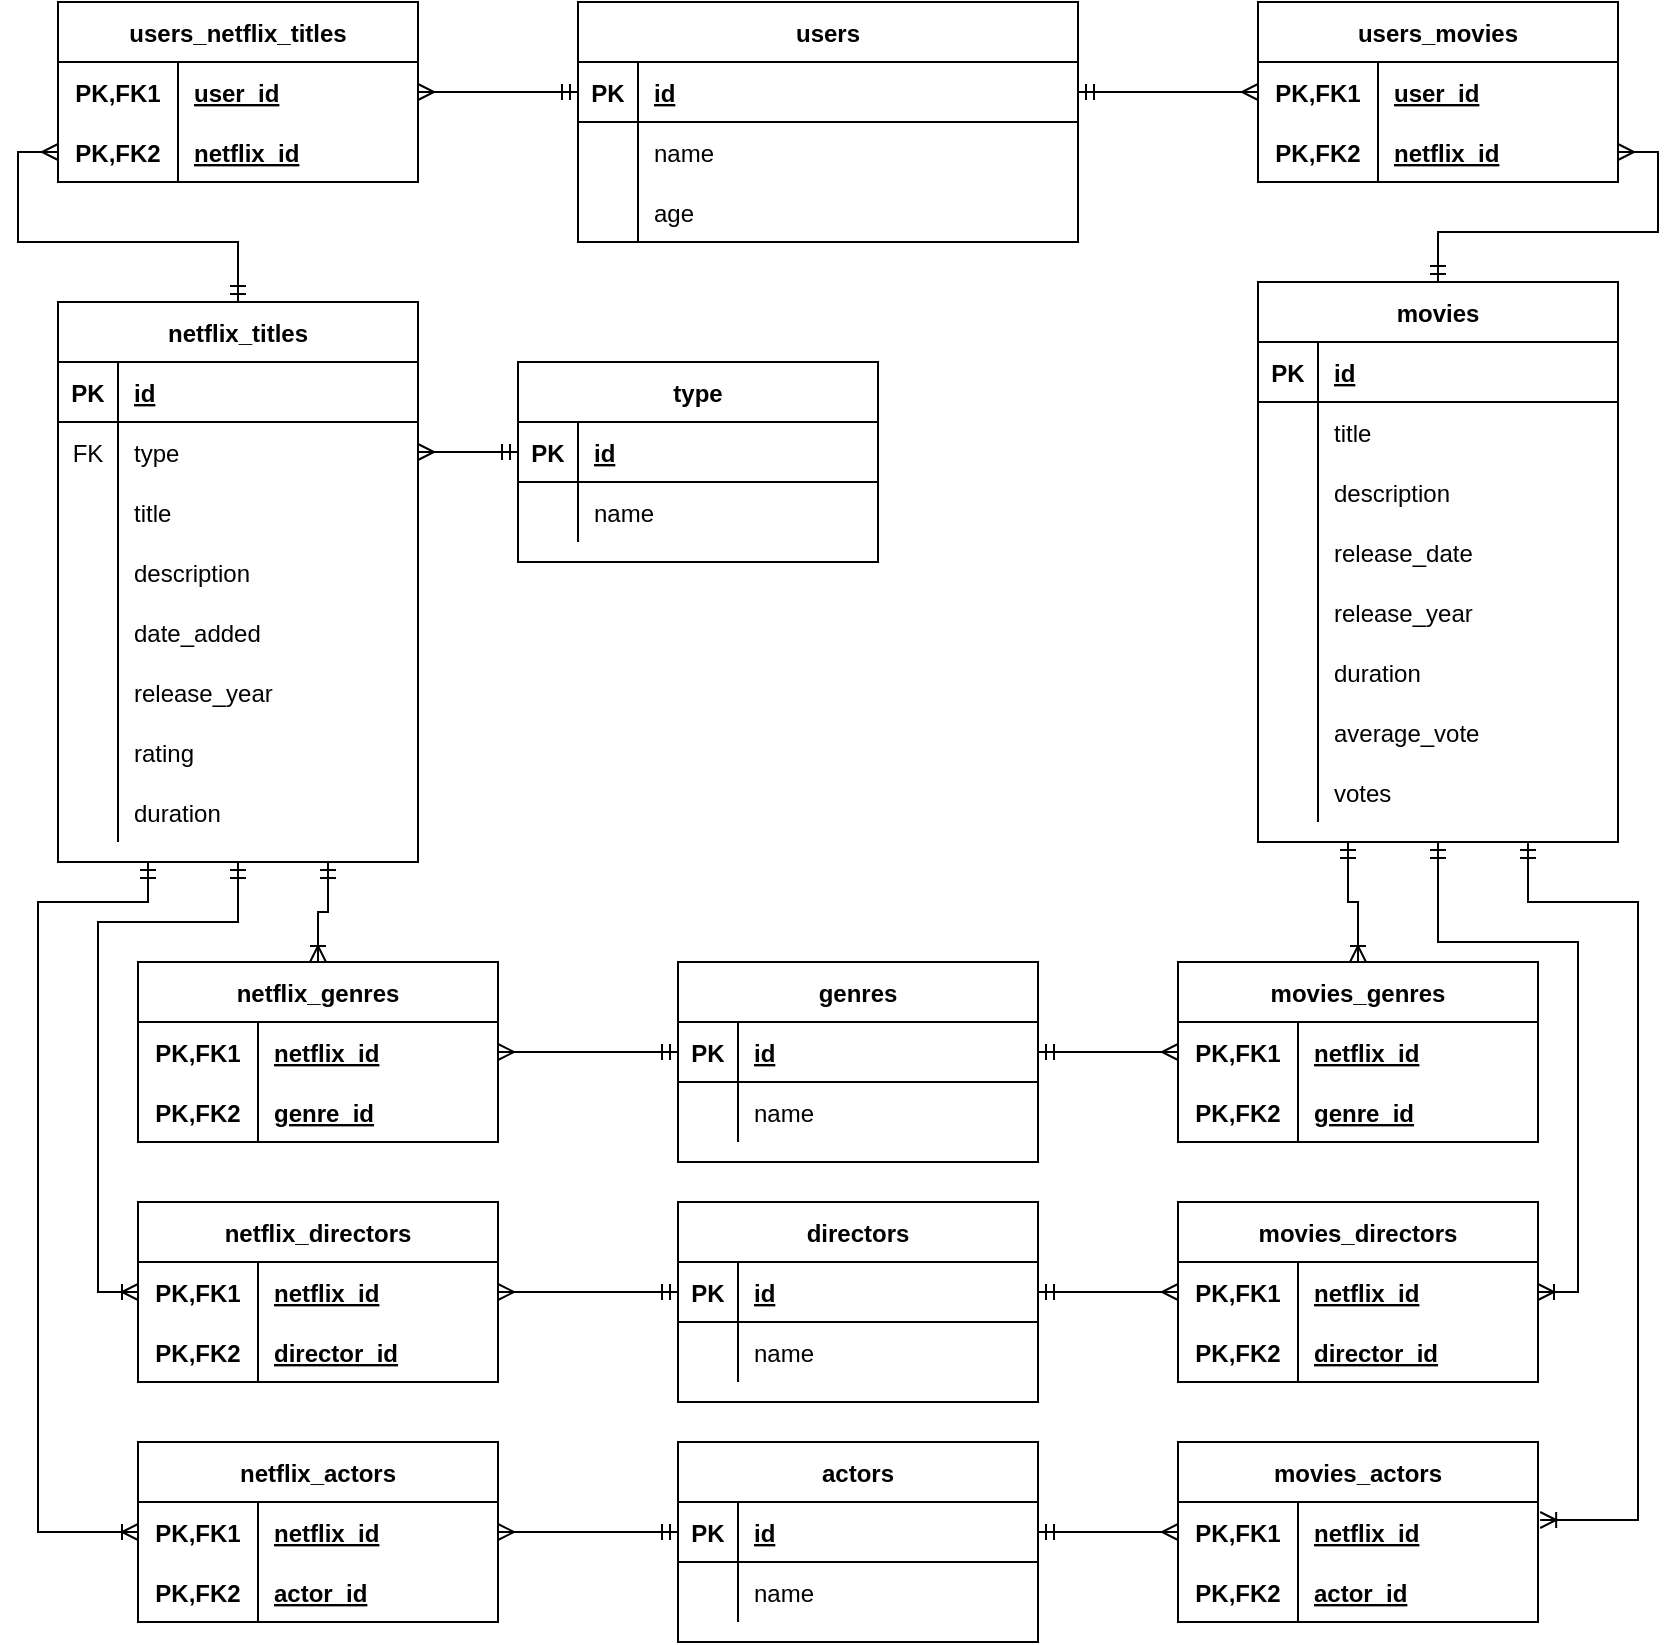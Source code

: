 <mxfile version="13.7.7" type="device"><diagram id="R2lEEEUBdFMjLlhIrx00" name="Page-1"><mxGraphModel dx="1422" dy="713" grid="1" gridSize="10" guides="1" tooltips="1" connect="1" arrows="1" fold="1" page="1" pageScale="1" pageWidth="850" pageHeight="1100" math="0" shadow="0" extFonts="Permanent Marker^https://fonts.googleapis.com/css?family=Permanent+Marker"><root><mxCell id="0"/><mxCell id="1" parent="0"/><mxCell id="cVGH0wz6kdhwPcp66d4_-16" value="users_netflix_titles" style="shape=table;startSize=30;container=1;collapsible=1;childLayout=tableLayout;fixedRows=1;rowLines=0;fontStyle=1;align=center;resizeLast=1;" vertex="1" parent="1"><mxGeometry x="40" y="20" width="180" height="90" as="geometry"/></mxCell><mxCell id="cVGH0wz6kdhwPcp66d4_-17" value="" style="shape=partialRectangle;collapsible=0;dropTarget=0;pointerEvents=0;fillColor=none;top=0;left=0;bottom=0;right=0;points=[[0,0.5],[1,0.5]];portConstraint=eastwest;" vertex="1" parent="cVGH0wz6kdhwPcp66d4_-16"><mxGeometry y="30" width="180" height="30" as="geometry"/></mxCell><mxCell id="cVGH0wz6kdhwPcp66d4_-18" value="PK,FK1" style="shape=partialRectangle;connectable=0;fillColor=none;top=0;left=0;bottom=0;right=0;fontStyle=1;overflow=hidden;" vertex="1" parent="cVGH0wz6kdhwPcp66d4_-17"><mxGeometry width="60" height="30" as="geometry"/></mxCell><mxCell id="cVGH0wz6kdhwPcp66d4_-19" value="user_id" style="shape=partialRectangle;connectable=0;fillColor=none;top=0;left=0;bottom=0;right=0;align=left;spacingLeft=6;fontStyle=5;overflow=hidden;" vertex="1" parent="cVGH0wz6kdhwPcp66d4_-17"><mxGeometry x="60" width="120" height="30" as="geometry"/></mxCell><mxCell id="cVGH0wz6kdhwPcp66d4_-20" value="" style="shape=partialRectangle;collapsible=0;dropTarget=0;pointerEvents=0;fillColor=none;top=0;left=0;bottom=1;right=0;points=[[0,0.5],[1,0.5]];portConstraint=eastwest;" vertex="1" parent="cVGH0wz6kdhwPcp66d4_-16"><mxGeometry y="60" width="180" height="30" as="geometry"/></mxCell><mxCell id="cVGH0wz6kdhwPcp66d4_-21" value="PK,FK2" style="shape=partialRectangle;connectable=0;fillColor=none;top=0;left=0;bottom=0;right=0;fontStyle=1;overflow=hidden;" vertex="1" parent="cVGH0wz6kdhwPcp66d4_-20"><mxGeometry width="60" height="30" as="geometry"/></mxCell><mxCell id="cVGH0wz6kdhwPcp66d4_-22" value="netflix_id" style="shape=partialRectangle;connectable=0;fillColor=none;top=0;left=0;bottom=0;right=0;align=left;spacingLeft=6;fontStyle=5;overflow=hidden;" vertex="1" parent="cVGH0wz6kdhwPcp66d4_-20"><mxGeometry x="60" width="120" height="30" as="geometry"/></mxCell><mxCell id="cVGH0wz6kdhwPcp66d4_-193" style="edgeStyle=orthogonalEdgeStyle;rounded=0;orthogonalLoop=1;jettySize=auto;html=1;exitX=0.75;exitY=1;exitDx=0;exitDy=0;entryX=0.5;entryY=0;entryDx=0;entryDy=0;startArrow=ERmandOne;startFill=0;endArrow=ERoneToMany;endFill=0;" edge="1" parent="1" source="cVGH0wz6kdhwPcp66d4_-56" target="cVGH0wz6kdhwPcp66d4_-112"><mxGeometry relative="1" as="geometry"/></mxCell><mxCell id="cVGH0wz6kdhwPcp66d4_-194" style="edgeStyle=orthogonalEdgeStyle;rounded=0;orthogonalLoop=1;jettySize=auto;html=1;exitX=0.5;exitY=1;exitDx=0;exitDy=0;entryX=0;entryY=0.5;entryDx=0;entryDy=0;startArrow=ERmandOne;startFill=0;endArrow=ERoneToMany;endFill=0;" edge="1" parent="1" source="cVGH0wz6kdhwPcp66d4_-56" target="cVGH0wz6kdhwPcp66d4_-120"><mxGeometry relative="1" as="geometry"><Array as="points"><mxPoint x="130" y="480"/><mxPoint x="60" y="480"/><mxPoint x="60" y="665"/></Array></mxGeometry></mxCell><mxCell id="cVGH0wz6kdhwPcp66d4_-195" style="edgeStyle=orthogonalEdgeStyle;rounded=0;orthogonalLoop=1;jettySize=auto;html=1;exitX=0.25;exitY=1;exitDx=0;exitDy=0;entryX=0;entryY=0.5;entryDx=0;entryDy=0;startArrow=ERmandOne;startFill=0;endArrow=ERoneToMany;endFill=0;" edge="1" parent="1" source="cVGH0wz6kdhwPcp66d4_-56" target="cVGH0wz6kdhwPcp66d4_-127"><mxGeometry relative="1" as="geometry"><Array as="points"><mxPoint x="85" y="470"/><mxPoint x="30" y="470"/><mxPoint x="30" y="785"/></Array></mxGeometry></mxCell><mxCell id="cVGH0wz6kdhwPcp66d4_-56" value="netflix_titles" style="shape=table;startSize=30;container=1;collapsible=1;childLayout=tableLayout;fixedRows=1;rowLines=0;fontStyle=1;align=center;resizeLast=1;" vertex="1" parent="1"><mxGeometry x="40" y="170" width="180" height="280" as="geometry"/></mxCell><mxCell id="cVGH0wz6kdhwPcp66d4_-57" value="" style="shape=partialRectangle;collapsible=0;dropTarget=0;pointerEvents=0;fillColor=none;top=0;left=0;bottom=1;right=0;points=[[0,0.5],[1,0.5]];portConstraint=eastwest;" vertex="1" parent="cVGH0wz6kdhwPcp66d4_-56"><mxGeometry y="30" width="180" height="30" as="geometry"/></mxCell><mxCell id="cVGH0wz6kdhwPcp66d4_-58" value="PK" style="shape=partialRectangle;connectable=0;fillColor=none;top=0;left=0;bottom=0;right=0;fontStyle=1;overflow=hidden;" vertex="1" parent="cVGH0wz6kdhwPcp66d4_-57"><mxGeometry width="30" height="30" as="geometry"/></mxCell><mxCell id="cVGH0wz6kdhwPcp66d4_-59" value="id" style="shape=partialRectangle;connectable=0;fillColor=none;top=0;left=0;bottom=0;right=0;align=left;spacingLeft=6;fontStyle=5;overflow=hidden;" vertex="1" parent="cVGH0wz6kdhwPcp66d4_-57"><mxGeometry x="30" width="150" height="30" as="geometry"/></mxCell><mxCell id="cVGH0wz6kdhwPcp66d4_-63" value="" style="shape=partialRectangle;collapsible=0;dropTarget=0;pointerEvents=0;fillColor=none;top=0;left=0;bottom=0;right=0;points=[[0,0.5],[1,0.5]];portConstraint=eastwest;" vertex="1" parent="cVGH0wz6kdhwPcp66d4_-56"><mxGeometry y="60" width="180" height="30" as="geometry"/></mxCell><mxCell id="cVGH0wz6kdhwPcp66d4_-64" value="FK" style="shape=partialRectangle;connectable=0;fillColor=none;top=0;left=0;bottom=0;right=0;editable=1;overflow=hidden;" vertex="1" parent="cVGH0wz6kdhwPcp66d4_-63"><mxGeometry width="30" height="30" as="geometry"/></mxCell><mxCell id="cVGH0wz6kdhwPcp66d4_-65" value="type" style="shape=partialRectangle;connectable=0;fillColor=none;top=0;left=0;bottom=0;right=0;align=left;spacingLeft=6;overflow=hidden;" vertex="1" parent="cVGH0wz6kdhwPcp66d4_-63"><mxGeometry x="30" width="150" height="30" as="geometry"/></mxCell><mxCell id="cVGH0wz6kdhwPcp66d4_-66" value="" style="shape=partialRectangle;collapsible=0;dropTarget=0;pointerEvents=0;fillColor=none;top=0;left=0;bottom=0;right=0;points=[[0,0.5],[1,0.5]];portConstraint=eastwest;" vertex="1" parent="cVGH0wz6kdhwPcp66d4_-56"><mxGeometry y="90" width="180" height="30" as="geometry"/></mxCell><mxCell id="cVGH0wz6kdhwPcp66d4_-67" value="" style="shape=partialRectangle;connectable=0;fillColor=none;top=0;left=0;bottom=0;right=0;editable=1;overflow=hidden;" vertex="1" parent="cVGH0wz6kdhwPcp66d4_-66"><mxGeometry width="30" height="30" as="geometry"/></mxCell><mxCell id="cVGH0wz6kdhwPcp66d4_-68" value="title" style="shape=partialRectangle;connectable=0;fillColor=none;top=0;left=0;bottom=0;right=0;align=left;spacingLeft=6;overflow=hidden;" vertex="1" parent="cVGH0wz6kdhwPcp66d4_-66"><mxGeometry x="30" width="150" height="30" as="geometry"/></mxCell><mxCell id="cVGH0wz6kdhwPcp66d4_-81" value="" style="shape=partialRectangle;collapsible=0;dropTarget=0;pointerEvents=0;fillColor=none;top=0;left=0;bottom=0;right=0;points=[[0,0.5],[1,0.5]];portConstraint=eastwest;" vertex="1" parent="cVGH0wz6kdhwPcp66d4_-56"><mxGeometry y="120" width="180" height="30" as="geometry"/></mxCell><mxCell id="cVGH0wz6kdhwPcp66d4_-82" value="" style="shape=partialRectangle;connectable=0;fillColor=none;top=0;left=0;bottom=0;right=0;editable=1;overflow=hidden;" vertex="1" parent="cVGH0wz6kdhwPcp66d4_-81"><mxGeometry width="30" height="30" as="geometry"/></mxCell><mxCell id="cVGH0wz6kdhwPcp66d4_-83" value="description" style="shape=partialRectangle;connectable=0;fillColor=none;top=0;left=0;bottom=0;right=0;align=left;spacingLeft=6;overflow=hidden;" vertex="1" parent="cVGH0wz6kdhwPcp66d4_-81"><mxGeometry x="30" width="150" height="30" as="geometry"/></mxCell><mxCell id="cVGH0wz6kdhwPcp66d4_-69" value="" style="shape=partialRectangle;collapsible=0;dropTarget=0;pointerEvents=0;fillColor=none;top=0;left=0;bottom=0;right=0;points=[[0,0.5],[1,0.5]];portConstraint=eastwest;" vertex="1" parent="cVGH0wz6kdhwPcp66d4_-56"><mxGeometry y="150" width="180" height="30" as="geometry"/></mxCell><mxCell id="cVGH0wz6kdhwPcp66d4_-70" value="" style="shape=partialRectangle;connectable=0;fillColor=none;top=0;left=0;bottom=0;right=0;editable=1;overflow=hidden;" vertex="1" parent="cVGH0wz6kdhwPcp66d4_-69"><mxGeometry width="30" height="30" as="geometry"/></mxCell><mxCell id="cVGH0wz6kdhwPcp66d4_-71" value="date_added" style="shape=partialRectangle;connectable=0;fillColor=none;top=0;left=0;bottom=0;right=0;align=left;spacingLeft=6;overflow=hidden;" vertex="1" parent="cVGH0wz6kdhwPcp66d4_-69"><mxGeometry x="30" width="150" height="30" as="geometry"/></mxCell><mxCell id="cVGH0wz6kdhwPcp66d4_-72" value="" style="shape=partialRectangle;collapsible=0;dropTarget=0;pointerEvents=0;fillColor=none;top=0;left=0;bottom=0;right=0;points=[[0,0.5],[1,0.5]];portConstraint=eastwest;" vertex="1" parent="cVGH0wz6kdhwPcp66d4_-56"><mxGeometry y="180" width="180" height="30" as="geometry"/></mxCell><mxCell id="cVGH0wz6kdhwPcp66d4_-73" value="" style="shape=partialRectangle;connectable=0;fillColor=none;top=0;left=0;bottom=0;right=0;editable=1;overflow=hidden;" vertex="1" parent="cVGH0wz6kdhwPcp66d4_-72"><mxGeometry width="30" height="30" as="geometry"/></mxCell><mxCell id="cVGH0wz6kdhwPcp66d4_-74" value="release_year" style="shape=partialRectangle;connectable=0;fillColor=none;top=0;left=0;bottom=0;right=0;align=left;spacingLeft=6;overflow=hidden;" vertex="1" parent="cVGH0wz6kdhwPcp66d4_-72"><mxGeometry x="30" width="150" height="30" as="geometry"/></mxCell><mxCell id="cVGH0wz6kdhwPcp66d4_-75" value="" style="shape=partialRectangle;collapsible=0;dropTarget=0;pointerEvents=0;fillColor=none;top=0;left=0;bottom=0;right=0;points=[[0,0.5],[1,0.5]];portConstraint=eastwest;" vertex="1" parent="cVGH0wz6kdhwPcp66d4_-56"><mxGeometry y="210" width="180" height="30" as="geometry"/></mxCell><mxCell id="cVGH0wz6kdhwPcp66d4_-76" value="" style="shape=partialRectangle;connectable=0;fillColor=none;top=0;left=0;bottom=0;right=0;editable=1;overflow=hidden;" vertex="1" parent="cVGH0wz6kdhwPcp66d4_-75"><mxGeometry width="30" height="30" as="geometry"/></mxCell><mxCell id="cVGH0wz6kdhwPcp66d4_-77" value="rating" style="shape=partialRectangle;connectable=0;fillColor=none;top=0;left=0;bottom=0;right=0;align=left;spacingLeft=6;overflow=hidden;" vertex="1" parent="cVGH0wz6kdhwPcp66d4_-75"><mxGeometry x="30" width="150" height="30" as="geometry"/></mxCell><mxCell id="cVGH0wz6kdhwPcp66d4_-78" value="" style="shape=partialRectangle;collapsible=0;dropTarget=0;pointerEvents=0;fillColor=none;top=0;left=0;bottom=0;right=0;points=[[0,0.5],[1,0.5]];portConstraint=eastwest;" vertex="1" parent="cVGH0wz6kdhwPcp66d4_-56"><mxGeometry y="240" width="180" height="30" as="geometry"/></mxCell><mxCell id="cVGH0wz6kdhwPcp66d4_-79" value="" style="shape=partialRectangle;connectable=0;fillColor=none;top=0;left=0;bottom=0;right=0;editable=1;overflow=hidden;" vertex="1" parent="cVGH0wz6kdhwPcp66d4_-78"><mxGeometry width="30" height="30" as="geometry"/></mxCell><mxCell id="cVGH0wz6kdhwPcp66d4_-80" value="duration" style="shape=partialRectangle;connectable=0;fillColor=none;top=0;left=0;bottom=0;right=0;align=left;spacingLeft=6;overflow=hidden;" vertex="1" parent="cVGH0wz6kdhwPcp66d4_-78"><mxGeometry x="30" width="150" height="30" as="geometry"/></mxCell><mxCell id="cVGH0wz6kdhwPcp66d4_-84" value="genres" style="shape=table;startSize=30;container=1;collapsible=1;childLayout=tableLayout;fixedRows=1;rowLines=0;fontStyle=1;align=center;resizeLast=1;" vertex="1" parent="1"><mxGeometry x="350" y="500" width="180" height="100" as="geometry"/></mxCell><mxCell id="cVGH0wz6kdhwPcp66d4_-85" value="" style="shape=partialRectangle;collapsible=0;dropTarget=0;pointerEvents=0;fillColor=none;top=0;left=0;bottom=1;right=0;points=[[0,0.5],[1,0.5]];portConstraint=eastwest;" vertex="1" parent="cVGH0wz6kdhwPcp66d4_-84"><mxGeometry y="30" width="180" height="30" as="geometry"/></mxCell><mxCell id="cVGH0wz6kdhwPcp66d4_-86" value="PK" style="shape=partialRectangle;connectable=0;fillColor=none;top=0;left=0;bottom=0;right=0;fontStyle=1;overflow=hidden;" vertex="1" parent="cVGH0wz6kdhwPcp66d4_-85"><mxGeometry width="30" height="30" as="geometry"/></mxCell><mxCell id="cVGH0wz6kdhwPcp66d4_-87" value="id" style="shape=partialRectangle;connectable=0;fillColor=none;top=0;left=0;bottom=0;right=0;align=left;spacingLeft=6;fontStyle=5;overflow=hidden;" vertex="1" parent="cVGH0wz6kdhwPcp66d4_-85"><mxGeometry x="30" width="150" height="30" as="geometry"/></mxCell><mxCell id="cVGH0wz6kdhwPcp66d4_-88" value="" style="shape=partialRectangle;collapsible=0;dropTarget=0;pointerEvents=0;fillColor=none;top=0;left=0;bottom=0;right=0;points=[[0,0.5],[1,0.5]];portConstraint=eastwest;" vertex="1" parent="cVGH0wz6kdhwPcp66d4_-84"><mxGeometry y="60" width="180" height="30" as="geometry"/></mxCell><mxCell id="cVGH0wz6kdhwPcp66d4_-89" value="" style="shape=partialRectangle;connectable=0;fillColor=none;top=0;left=0;bottom=0;right=0;editable=1;overflow=hidden;" vertex="1" parent="cVGH0wz6kdhwPcp66d4_-88"><mxGeometry width="30" height="30" as="geometry"/></mxCell><mxCell id="cVGH0wz6kdhwPcp66d4_-90" value="name" style="shape=partialRectangle;connectable=0;fillColor=none;top=0;left=0;bottom=0;right=0;align=left;spacingLeft=6;overflow=hidden;" vertex="1" parent="cVGH0wz6kdhwPcp66d4_-88"><mxGeometry x="30" width="150" height="30" as="geometry"/></mxCell><mxCell id="cVGH0wz6kdhwPcp66d4_-98" value="directors" style="shape=table;startSize=30;container=1;collapsible=1;childLayout=tableLayout;fixedRows=1;rowLines=0;fontStyle=1;align=center;resizeLast=1;" vertex="1" parent="1"><mxGeometry x="350" y="620" width="180" height="100" as="geometry"/></mxCell><mxCell id="cVGH0wz6kdhwPcp66d4_-99" value="" style="shape=partialRectangle;collapsible=0;dropTarget=0;pointerEvents=0;fillColor=none;top=0;left=0;bottom=1;right=0;points=[[0,0.5],[1,0.5]];portConstraint=eastwest;" vertex="1" parent="cVGH0wz6kdhwPcp66d4_-98"><mxGeometry y="30" width="180" height="30" as="geometry"/></mxCell><mxCell id="cVGH0wz6kdhwPcp66d4_-100" value="PK" style="shape=partialRectangle;connectable=0;fillColor=none;top=0;left=0;bottom=0;right=0;fontStyle=1;overflow=hidden;" vertex="1" parent="cVGH0wz6kdhwPcp66d4_-99"><mxGeometry width="30" height="30" as="geometry"/></mxCell><mxCell id="cVGH0wz6kdhwPcp66d4_-101" value="id" style="shape=partialRectangle;connectable=0;fillColor=none;top=0;left=0;bottom=0;right=0;align=left;spacingLeft=6;fontStyle=5;overflow=hidden;" vertex="1" parent="cVGH0wz6kdhwPcp66d4_-99"><mxGeometry x="30" width="150" height="30" as="geometry"/></mxCell><mxCell id="cVGH0wz6kdhwPcp66d4_-102" value="" style="shape=partialRectangle;collapsible=0;dropTarget=0;pointerEvents=0;fillColor=none;top=0;left=0;bottom=0;right=0;points=[[0,0.5],[1,0.5]];portConstraint=eastwest;" vertex="1" parent="cVGH0wz6kdhwPcp66d4_-98"><mxGeometry y="60" width="180" height="30" as="geometry"/></mxCell><mxCell id="cVGH0wz6kdhwPcp66d4_-103" value="" style="shape=partialRectangle;connectable=0;fillColor=none;top=0;left=0;bottom=0;right=0;editable=1;overflow=hidden;" vertex="1" parent="cVGH0wz6kdhwPcp66d4_-102"><mxGeometry width="30" height="30" as="geometry"/></mxCell><mxCell id="cVGH0wz6kdhwPcp66d4_-104" value="name" style="shape=partialRectangle;connectable=0;fillColor=none;top=0;left=0;bottom=0;right=0;align=left;spacingLeft=6;overflow=hidden;" vertex="1" parent="cVGH0wz6kdhwPcp66d4_-102"><mxGeometry x="30" width="150" height="30" as="geometry"/></mxCell><mxCell id="cVGH0wz6kdhwPcp66d4_-36" value="users_movies" style="shape=table;startSize=30;container=1;collapsible=1;childLayout=tableLayout;fixedRows=1;rowLines=0;fontStyle=1;align=center;resizeLast=1;" vertex="1" parent="1"><mxGeometry x="640" y="20" width="180" height="90" as="geometry"/></mxCell><mxCell id="cVGH0wz6kdhwPcp66d4_-37" value="" style="shape=partialRectangle;collapsible=0;dropTarget=0;pointerEvents=0;fillColor=none;top=0;left=0;bottom=0;right=0;points=[[0,0.5],[1,0.5]];portConstraint=eastwest;" vertex="1" parent="cVGH0wz6kdhwPcp66d4_-36"><mxGeometry y="30" width="180" height="30" as="geometry"/></mxCell><mxCell id="cVGH0wz6kdhwPcp66d4_-38" value="PK,FK1" style="shape=partialRectangle;connectable=0;fillColor=none;top=0;left=0;bottom=0;right=0;fontStyle=1;overflow=hidden;" vertex="1" parent="cVGH0wz6kdhwPcp66d4_-37"><mxGeometry width="60" height="30" as="geometry"/></mxCell><mxCell id="cVGH0wz6kdhwPcp66d4_-39" value="user_id" style="shape=partialRectangle;connectable=0;fillColor=none;top=0;left=0;bottom=0;right=0;align=left;spacingLeft=6;fontStyle=5;overflow=hidden;" vertex="1" parent="cVGH0wz6kdhwPcp66d4_-37"><mxGeometry x="60" width="120" height="30" as="geometry"/></mxCell><mxCell id="cVGH0wz6kdhwPcp66d4_-40" value="" style="shape=partialRectangle;collapsible=0;dropTarget=0;pointerEvents=0;fillColor=none;top=0;left=0;bottom=1;right=0;points=[[0,0.5],[1,0.5]];portConstraint=eastwest;" vertex="1" parent="cVGH0wz6kdhwPcp66d4_-36"><mxGeometry y="60" width="180" height="30" as="geometry"/></mxCell><mxCell id="cVGH0wz6kdhwPcp66d4_-41" value="PK,FK2" style="shape=partialRectangle;connectable=0;fillColor=none;top=0;left=0;bottom=0;right=0;fontStyle=1;overflow=hidden;" vertex="1" parent="cVGH0wz6kdhwPcp66d4_-40"><mxGeometry width="60" height="30" as="geometry"/></mxCell><mxCell id="cVGH0wz6kdhwPcp66d4_-42" value="netflix_id" style="shape=partialRectangle;connectable=0;fillColor=none;top=0;left=0;bottom=0;right=0;align=left;spacingLeft=6;fontStyle=5;overflow=hidden;" vertex="1" parent="cVGH0wz6kdhwPcp66d4_-40"><mxGeometry x="60" width="120" height="30" as="geometry"/></mxCell><mxCell id="C-vyLk0tnHw3VtMMgP7b-23" value="users" style="shape=table;startSize=30;container=1;collapsible=1;childLayout=tableLayout;fixedRows=1;rowLines=0;fontStyle=1;align=center;resizeLast=1;" parent="1" vertex="1"><mxGeometry x="300" y="20" width="250" height="120" as="geometry"/></mxCell><mxCell id="C-vyLk0tnHw3VtMMgP7b-24" value="" style="shape=partialRectangle;collapsible=0;dropTarget=0;pointerEvents=0;fillColor=none;points=[[0,0.5],[1,0.5]];portConstraint=eastwest;top=0;left=0;right=0;bottom=1;" parent="C-vyLk0tnHw3VtMMgP7b-23" vertex="1"><mxGeometry y="30" width="250" height="30" as="geometry"/></mxCell><mxCell id="C-vyLk0tnHw3VtMMgP7b-25" value="PK" style="shape=partialRectangle;overflow=hidden;connectable=0;fillColor=none;top=0;left=0;bottom=0;right=0;fontStyle=1;" parent="C-vyLk0tnHw3VtMMgP7b-24" vertex="1"><mxGeometry width="30" height="30" as="geometry"/></mxCell><mxCell id="C-vyLk0tnHw3VtMMgP7b-26" value="id" style="shape=partialRectangle;overflow=hidden;connectable=0;fillColor=none;top=0;left=0;bottom=0;right=0;align=left;spacingLeft=6;fontStyle=5;" parent="C-vyLk0tnHw3VtMMgP7b-24" vertex="1"><mxGeometry x="30" width="220" height="30" as="geometry"/></mxCell><mxCell id="C-vyLk0tnHw3VtMMgP7b-27" value="" style="shape=partialRectangle;collapsible=0;dropTarget=0;pointerEvents=0;fillColor=none;points=[[0,0.5],[1,0.5]];portConstraint=eastwest;top=0;left=0;right=0;bottom=0;" parent="C-vyLk0tnHw3VtMMgP7b-23" vertex="1"><mxGeometry y="60" width="250" height="30" as="geometry"/></mxCell><mxCell id="C-vyLk0tnHw3VtMMgP7b-28" value="" style="shape=partialRectangle;overflow=hidden;connectable=0;fillColor=none;top=0;left=0;bottom=0;right=0;" parent="C-vyLk0tnHw3VtMMgP7b-27" vertex="1"><mxGeometry width="30" height="30" as="geometry"/></mxCell><mxCell id="C-vyLk0tnHw3VtMMgP7b-29" value="name" style="shape=partialRectangle;overflow=hidden;connectable=0;fillColor=none;top=0;left=0;bottom=0;right=0;align=left;spacingLeft=6;" parent="C-vyLk0tnHw3VtMMgP7b-27" vertex="1"><mxGeometry x="30" width="220" height="30" as="geometry"/></mxCell><mxCell id="cVGH0wz6kdhwPcp66d4_-13" value="" style="shape=partialRectangle;collapsible=0;dropTarget=0;pointerEvents=0;fillColor=none;top=0;left=0;bottom=0;right=0;points=[[0,0.5],[1,0.5]];portConstraint=eastwest;" vertex="1" parent="C-vyLk0tnHw3VtMMgP7b-23"><mxGeometry y="90" width="250" height="30" as="geometry"/></mxCell><mxCell id="cVGH0wz6kdhwPcp66d4_-14" value="" style="shape=partialRectangle;connectable=0;fillColor=none;top=0;left=0;bottom=0;right=0;fontStyle=0;overflow=hidden;" vertex="1" parent="cVGH0wz6kdhwPcp66d4_-13"><mxGeometry width="30" height="30" as="geometry"/></mxCell><mxCell id="cVGH0wz6kdhwPcp66d4_-15" value="age" style="shape=partialRectangle;connectable=0;fillColor=none;top=0;left=0;bottom=0;right=0;align=left;spacingLeft=6;fontStyle=0;overflow=hidden;" vertex="1" parent="cVGH0wz6kdhwPcp66d4_-13"><mxGeometry x="30" width="220" height="30" as="geometry"/></mxCell><mxCell id="cVGH0wz6kdhwPcp66d4_-105" value="actors" style="shape=table;startSize=30;container=1;collapsible=1;childLayout=tableLayout;fixedRows=1;rowLines=0;fontStyle=1;align=center;resizeLast=1;" vertex="1" parent="1"><mxGeometry x="350" y="740" width="180" height="100" as="geometry"/></mxCell><mxCell id="cVGH0wz6kdhwPcp66d4_-106" value="" style="shape=partialRectangle;collapsible=0;dropTarget=0;pointerEvents=0;fillColor=none;top=0;left=0;bottom=1;right=0;points=[[0,0.5],[1,0.5]];portConstraint=eastwest;" vertex="1" parent="cVGH0wz6kdhwPcp66d4_-105"><mxGeometry y="30" width="180" height="30" as="geometry"/></mxCell><mxCell id="cVGH0wz6kdhwPcp66d4_-107" value="PK" style="shape=partialRectangle;connectable=0;fillColor=none;top=0;left=0;bottom=0;right=0;fontStyle=1;overflow=hidden;" vertex="1" parent="cVGH0wz6kdhwPcp66d4_-106"><mxGeometry width="30" height="30" as="geometry"/></mxCell><mxCell id="cVGH0wz6kdhwPcp66d4_-108" value="id" style="shape=partialRectangle;connectable=0;fillColor=none;top=0;left=0;bottom=0;right=0;align=left;spacingLeft=6;fontStyle=5;overflow=hidden;" vertex="1" parent="cVGH0wz6kdhwPcp66d4_-106"><mxGeometry x="30" width="150" height="30" as="geometry"/></mxCell><mxCell id="cVGH0wz6kdhwPcp66d4_-109" value="" style="shape=partialRectangle;collapsible=0;dropTarget=0;pointerEvents=0;fillColor=none;top=0;left=0;bottom=0;right=0;points=[[0,0.5],[1,0.5]];portConstraint=eastwest;" vertex="1" parent="cVGH0wz6kdhwPcp66d4_-105"><mxGeometry y="60" width="180" height="30" as="geometry"/></mxCell><mxCell id="cVGH0wz6kdhwPcp66d4_-110" value="" style="shape=partialRectangle;connectable=0;fillColor=none;top=0;left=0;bottom=0;right=0;editable=1;overflow=hidden;" vertex="1" parent="cVGH0wz6kdhwPcp66d4_-109"><mxGeometry width="30" height="30" as="geometry"/></mxCell><mxCell id="cVGH0wz6kdhwPcp66d4_-111" value="name" style="shape=partialRectangle;connectable=0;fillColor=none;top=0;left=0;bottom=0;right=0;align=left;spacingLeft=6;overflow=hidden;" vertex="1" parent="cVGH0wz6kdhwPcp66d4_-109"><mxGeometry x="30" width="150" height="30" as="geometry"/></mxCell><mxCell id="cVGH0wz6kdhwPcp66d4_-112" value="netflix_genres" style="shape=table;startSize=30;container=1;collapsible=1;childLayout=tableLayout;fixedRows=1;rowLines=0;fontStyle=1;align=center;resizeLast=1;" vertex="1" parent="1"><mxGeometry x="80" y="500" width="180" height="90" as="geometry"/></mxCell><mxCell id="cVGH0wz6kdhwPcp66d4_-113" value="" style="shape=partialRectangle;collapsible=0;dropTarget=0;pointerEvents=0;fillColor=none;top=0;left=0;bottom=0;right=0;points=[[0,0.5],[1,0.5]];portConstraint=eastwest;" vertex="1" parent="cVGH0wz6kdhwPcp66d4_-112"><mxGeometry y="30" width="180" height="30" as="geometry"/></mxCell><mxCell id="cVGH0wz6kdhwPcp66d4_-114" value="PK,FK1" style="shape=partialRectangle;connectable=0;fillColor=none;top=0;left=0;bottom=0;right=0;fontStyle=1;overflow=hidden;" vertex="1" parent="cVGH0wz6kdhwPcp66d4_-113"><mxGeometry width="60" height="30" as="geometry"/></mxCell><mxCell id="cVGH0wz6kdhwPcp66d4_-115" value="netflix_id" style="shape=partialRectangle;connectable=0;fillColor=none;top=0;left=0;bottom=0;right=0;align=left;spacingLeft=6;fontStyle=5;overflow=hidden;" vertex="1" parent="cVGH0wz6kdhwPcp66d4_-113"><mxGeometry x="60" width="120" height="30" as="geometry"/></mxCell><mxCell id="cVGH0wz6kdhwPcp66d4_-116" value="" style="shape=partialRectangle;collapsible=0;dropTarget=0;pointerEvents=0;fillColor=none;top=0;left=0;bottom=1;right=0;points=[[0,0.5],[1,0.5]];portConstraint=eastwest;" vertex="1" parent="cVGH0wz6kdhwPcp66d4_-112"><mxGeometry y="60" width="180" height="30" as="geometry"/></mxCell><mxCell id="cVGH0wz6kdhwPcp66d4_-117" value="PK,FK2" style="shape=partialRectangle;connectable=0;fillColor=none;top=0;left=0;bottom=0;right=0;fontStyle=1;overflow=hidden;" vertex="1" parent="cVGH0wz6kdhwPcp66d4_-116"><mxGeometry width="60" height="30" as="geometry"/></mxCell><mxCell id="cVGH0wz6kdhwPcp66d4_-118" value="genre_id" style="shape=partialRectangle;connectable=0;fillColor=none;top=0;left=0;bottom=0;right=0;align=left;spacingLeft=6;fontStyle=5;overflow=hidden;" vertex="1" parent="cVGH0wz6kdhwPcp66d4_-116"><mxGeometry x="60" width="120" height="30" as="geometry"/></mxCell><mxCell id="cVGH0wz6kdhwPcp66d4_-126" value="netflix_actors" style="shape=table;startSize=30;container=1;collapsible=1;childLayout=tableLayout;fixedRows=1;rowLines=0;fontStyle=1;align=center;resizeLast=1;" vertex="1" parent="1"><mxGeometry x="80" y="740" width="180" height="90" as="geometry"/></mxCell><mxCell id="cVGH0wz6kdhwPcp66d4_-127" value="" style="shape=partialRectangle;collapsible=0;dropTarget=0;pointerEvents=0;fillColor=none;top=0;left=0;bottom=0;right=0;points=[[0,0.5],[1,0.5]];portConstraint=eastwest;" vertex="1" parent="cVGH0wz6kdhwPcp66d4_-126"><mxGeometry y="30" width="180" height="30" as="geometry"/></mxCell><mxCell id="cVGH0wz6kdhwPcp66d4_-128" value="PK,FK1" style="shape=partialRectangle;connectable=0;fillColor=none;top=0;left=0;bottom=0;right=0;fontStyle=1;overflow=hidden;" vertex="1" parent="cVGH0wz6kdhwPcp66d4_-127"><mxGeometry width="60" height="30" as="geometry"/></mxCell><mxCell id="cVGH0wz6kdhwPcp66d4_-129" value="netflix_id" style="shape=partialRectangle;connectable=0;fillColor=none;top=0;left=0;bottom=0;right=0;align=left;spacingLeft=6;fontStyle=5;overflow=hidden;" vertex="1" parent="cVGH0wz6kdhwPcp66d4_-127"><mxGeometry x="60" width="120" height="30" as="geometry"/></mxCell><mxCell id="cVGH0wz6kdhwPcp66d4_-130" value="" style="shape=partialRectangle;collapsible=0;dropTarget=0;pointerEvents=0;fillColor=none;top=0;left=0;bottom=1;right=0;points=[[0,0.5],[1,0.5]];portConstraint=eastwest;" vertex="1" parent="cVGH0wz6kdhwPcp66d4_-126"><mxGeometry y="60" width="180" height="30" as="geometry"/></mxCell><mxCell id="cVGH0wz6kdhwPcp66d4_-131" value="PK,FK2" style="shape=partialRectangle;connectable=0;fillColor=none;top=0;left=0;bottom=0;right=0;fontStyle=1;overflow=hidden;" vertex="1" parent="cVGH0wz6kdhwPcp66d4_-130"><mxGeometry width="60" height="30" as="geometry"/></mxCell><mxCell id="cVGH0wz6kdhwPcp66d4_-132" value="actor_id" style="shape=partialRectangle;connectable=0;fillColor=none;top=0;left=0;bottom=0;right=0;align=left;spacingLeft=6;fontStyle=5;overflow=hidden;" vertex="1" parent="cVGH0wz6kdhwPcp66d4_-130"><mxGeometry x="60" width="120" height="30" as="geometry"/></mxCell><mxCell id="cVGH0wz6kdhwPcp66d4_-119" value="netflix_directors" style="shape=table;startSize=30;container=1;collapsible=1;childLayout=tableLayout;fixedRows=1;rowLines=0;fontStyle=1;align=center;resizeLast=1;" vertex="1" parent="1"><mxGeometry x="80" y="620" width="180" height="90" as="geometry"/></mxCell><mxCell id="cVGH0wz6kdhwPcp66d4_-120" value="" style="shape=partialRectangle;collapsible=0;dropTarget=0;pointerEvents=0;fillColor=none;top=0;left=0;bottom=0;right=0;points=[[0,0.5],[1,0.5]];portConstraint=eastwest;" vertex="1" parent="cVGH0wz6kdhwPcp66d4_-119"><mxGeometry y="30" width="180" height="30" as="geometry"/></mxCell><mxCell id="cVGH0wz6kdhwPcp66d4_-121" value="PK,FK1" style="shape=partialRectangle;connectable=0;fillColor=none;top=0;left=0;bottom=0;right=0;fontStyle=1;overflow=hidden;" vertex="1" parent="cVGH0wz6kdhwPcp66d4_-120"><mxGeometry width="60" height="30" as="geometry"/></mxCell><mxCell id="cVGH0wz6kdhwPcp66d4_-122" value="netflix_id" style="shape=partialRectangle;connectable=0;fillColor=none;top=0;left=0;bottom=0;right=0;align=left;spacingLeft=6;fontStyle=5;overflow=hidden;" vertex="1" parent="cVGH0wz6kdhwPcp66d4_-120"><mxGeometry x="60" width="120" height="30" as="geometry"/></mxCell><mxCell id="cVGH0wz6kdhwPcp66d4_-123" value="" style="shape=partialRectangle;collapsible=0;dropTarget=0;pointerEvents=0;fillColor=none;top=0;left=0;bottom=1;right=0;points=[[0,0.5],[1,0.5]];portConstraint=eastwest;" vertex="1" parent="cVGH0wz6kdhwPcp66d4_-119"><mxGeometry y="60" width="180" height="30" as="geometry"/></mxCell><mxCell id="cVGH0wz6kdhwPcp66d4_-124" value="PK,FK2" style="shape=partialRectangle;connectable=0;fillColor=none;top=0;left=0;bottom=0;right=0;fontStyle=1;overflow=hidden;" vertex="1" parent="cVGH0wz6kdhwPcp66d4_-123"><mxGeometry width="60" height="30" as="geometry"/></mxCell><mxCell id="cVGH0wz6kdhwPcp66d4_-125" value="director_id" style="shape=partialRectangle;connectable=0;fillColor=none;top=0;left=0;bottom=0;right=0;align=left;spacingLeft=6;fontStyle=5;overflow=hidden;" vertex="1" parent="cVGH0wz6kdhwPcp66d4_-123"><mxGeometry x="60" width="120" height="30" as="geometry"/></mxCell><mxCell id="cVGH0wz6kdhwPcp66d4_-166" value="movies_genres" style="shape=table;startSize=30;container=1;collapsible=1;childLayout=tableLayout;fixedRows=1;rowLines=0;fontStyle=1;align=center;resizeLast=1;" vertex="1" parent="1"><mxGeometry x="600" y="500" width="180" height="90" as="geometry"/></mxCell><mxCell id="cVGH0wz6kdhwPcp66d4_-167" value="" style="shape=partialRectangle;collapsible=0;dropTarget=0;pointerEvents=0;fillColor=none;top=0;left=0;bottom=0;right=0;points=[[0,0.5],[1,0.5]];portConstraint=eastwest;" vertex="1" parent="cVGH0wz6kdhwPcp66d4_-166"><mxGeometry y="30" width="180" height="30" as="geometry"/></mxCell><mxCell id="cVGH0wz6kdhwPcp66d4_-168" value="PK,FK1" style="shape=partialRectangle;connectable=0;fillColor=none;top=0;left=0;bottom=0;right=0;fontStyle=1;overflow=hidden;" vertex="1" parent="cVGH0wz6kdhwPcp66d4_-167"><mxGeometry width="60" height="30" as="geometry"/></mxCell><mxCell id="cVGH0wz6kdhwPcp66d4_-169" value="netflix_id" style="shape=partialRectangle;connectable=0;fillColor=none;top=0;left=0;bottom=0;right=0;align=left;spacingLeft=6;fontStyle=5;overflow=hidden;" vertex="1" parent="cVGH0wz6kdhwPcp66d4_-167"><mxGeometry x="60" width="120" height="30" as="geometry"/></mxCell><mxCell id="cVGH0wz6kdhwPcp66d4_-170" value="" style="shape=partialRectangle;collapsible=0;dropTarget=0;pointerEvents=0;fillColor=none;top=0;left=0;bottom=1;right=0;points=[[0,0.5],[1,0.5]];portConstraint=eastwest;" vertex="1" parent="cVGH0wz6kdhwPcp66d4_-166"><mxGeometry y="60" width="180" height="30" as="geometry"/></mxCell><mxCell id="cVGH0wz6kdhwPcp66d4_-171" value="PK,FK2" style="shape=partialRectangle;connectable=0;fillColor=none;top=0;left=0;bottom=0;right=0;fontStyle=1;overflow=hidden;" vertex="1" parent="cVGH0wz6kdhwPcp66d4_-170"><mxGeometry width="60" height="30" as="geometry"/></mxCell><mxCell id="cVGH0wz6kdhwPcp66d4_-172" value="genre_id" style="shape=partialRectangle;connectable=0;fillColor=none;top=0;left=0;bottom=0;right=0;align=left;spacingLeft=6;fontStyle=5;overflow=hidden;" vertex="1" parent="cVGH0wz6kdhwPcp66d4_-170"><mxGeometry x="60" width="120" height="30" as="geometry"/></mxCell><mxCell id="cVGH0wz6kdhwPcp66d4_-173" value="movies_actors" style="shape=table;startSize=30;container=1;collapsible=1;childLayout=tableLayout;fixedRows=1;rowLines=0;fontStyle=1;align=center;resizeLast=1;" vertex="1" parent="1"><mxGeometry x="600" y="740" width="180" height="90" as="geometry"/></mxCell><mxCell id="cVGH0wz6kdhwPcp66d4_-174" value="" style="shape=partialRectangle;collapsible=0;dropTarget=0;pointerEvents=0;fillColor=none;top=0;left=0;bottom=0;right=0;points=[[0,0.5],[1,0.5]];portConstraint=eastwest;" vertex="1" parent="cVGH0wz6kdhwPcp66d4_-173"><mxGeometry y="30" width="180" height="30" as="geometry"/></mxCell><mxCell id="cVGH0wz6kdhwPcp66d4_-175" value="PK,FK1" style="shape=partialRectangle;connectable=0;fillColor=none;top=0;left=0;bottom=0;right=0;fontStyle=1;overflow=hidden;" vertex="1" parent="cVGH0wz6kdhwPcp66d4_-174"><mxGeometry width="60" height="30" as="geometry"/></mxCell><mxCell id="cVGH0wz6kdhwPcp66d4_-176" value="netflix_id" style="shape=partialRectangle;connectable=0;fillColor=none;top=0;left=0;bottom=0;right=0;align=left;spacingLeft=6;fontStyle=5;overflow=hidden;" vertex="1" parent="cVGH0wz6kdhwPcp66d4_-174"><mxGeometry x="60" width="120" height="30" as="geometry"/></mxCell><mxCell id="cVGH0wz6kdhwPcp66d4_-177" value="" style="shape=partialRectangle;collapsible=0;dropTarget=0;pointerEvents=0;fillColor=none;top=0;left=0;bottom=1;right=0;points=[[0,0.5],[1,0.5]];portConstraint=eastwest;" vertex="1" parent="cVGH0wz6kdhwPcp66d4_-173"><mxGeometry y="60" width="180" height="30" as="geometry"/></mxCell><mxCell id="cVGH0wz6kdhwPcp66d4_-178" value="PK,FK2" style="shape=partialRectangle;connectable=0;fillColor=none;top=0;left=0;bottom=0;right=0;fontStyle=1;overflow=hidden;" vertex="1" parent="cVGH0wz6kdhwPcp66d4_-177"><mxGeometry width="60" height="30" as="geometry"/></mxCell><mxCell id="cVGH0wz6kdhwPcp66d4_-179" value="actor_id" style="shape=partialRectangle;connectable=0;fillColor=none;top=0;left=0;bottom=0;right=0;align=left;spacingLeft=6;fontStyle=5;overflow=hidden;" vertex="1" parent="cVGH0wz6kdhwPcp66d4_-177"><mxGeometry x="60" width="120" height="30" as="geometry"/></mxCell><mxCell id="cVGH0wz6kdhwPcp66d4_-180" value="movies_directors" style="shape=table;startSize=30;container=1;collapsible=1;childLayout=tableLayout;fixedRows=1;rowLines=0;fontStyle=1;align=center;resizeLast=1;" vertex="1" parent="1"><mxGeometry x="600" y="620" width="180" height="90" as="geometry"/></mxCell><mxCell id="cVGH0wz6kdhwPcp66d4_-181" value="" style="shape=partialRectangle;collapsible=0;dropTarget=0;pointerEvents=0;fillColor=none;top=0;left=0;bottom=0;right=0;points=[[0,0.5],[1,0.5]];portConstraint=eastwest;" vertex="1" parent="cVGH0wz6kdhwPcp66d4_-180"><mxGeometry y="30" width="180" height="30" as="geometry"/></mxCell><mxCell id="cVGH0wz6kdhwPcp66d4_-182" value="PK,FK1" style="shape=partialRectangle;connectable=0;fillColor=none;top=0;left=0;bottom=0;right=0;fontStyle=1;overflow=hidden;" vertex="1" parent="cVGH0wz6kdhwPcp66d4_-181"><mxGeometry width="60" height="30" as="geometry"/></mxCell><mxCell id="cVGH0wz6kdhwPcp66d4_-183" value="netflix_id" style="shape=partialRectangle;connectable=0;fillColor=none;top=0;left=0;bottom=0;right=0;align=left;spacingLeft=6;fontStyle=5;overflow=hidden;" vertex="1" parent="cVGH0wz6kdhwPcp66d4_-181"><mxGeometry x="60" width="120" height="30" as="geometry"/></mxCell><mxCell id="cVGH0wz6kdhwPcp66d4_-184" value="" style="shape=partialRectangle;collapsible=0;dropTarget=0;pointerEvents=0;fillColor=none;top=0;left=0;bottom=1;right=0;points=[[0,0.5],[1,0.5]];portConstraint=eastwest;" vertex="1" parent="cVGH0wz6kdhwPcp66d4_-180"><mxGeometry y="60" width="180" height="30" as="geometry"/></mxCell><mxCell id="cVGH0wz6kdhwPcp66d4_-185" value="PK,FK2" style="shape=partialRectangle;connectable=0;fillColor=none;top=0;left=0;bottom=0;right=0;fontStyle=1;overflow=hidden;" vertex="1" parent="cVGH0wz6kdhwPcp66d4_-184"><mxGeometry width="60" height="30" as="geometry"/></mxCell><mxCell id="cVGH0wz6kdhwPcp66d4_-186" value="director_id" style="shape=partialRectangle;connectable=0;fillColor=none;top=0;left=0;bottom=0;right=0;align=left;spacingLeft=6;fontStyle=5;overflow=hidden;" vertex="1" parent="cVGH0wz6kdhwPcp66d4_-184"><mxGeometry x="60" width="120" height="30" as="geometry"/></mxCell><mxCell id="cVGH0wz6kdhwPcp66d4_-196" style="edgeStyle=orthogonalEdgeStyle;rounded=0;orthogonalLoop=1;jettySize=auto;html=1;exitX=0.25;exitY=1;exitDx=0;exitDy=0;entryX=0.5;entryY=0;entryDx=0;entryDy=0;startArrow=ERmandOne;startFill=0;endArrow=ERoneToMany;endFill=0;" edge="1" parent="1" source="cVGH0wz6kdhwPcp66d4_-141" target="cVGH0wz6kdhwPcp66d4_-166"><mxGeometry relative="1" as="geometry"/></mxCell><mxCell id="cVGH0wz6kdhwPcp66d4_-197" style="edgeStyle=orthogonalEdgeStyle;rounded=0;orthogonalLoop=1;jettySize=auto;html=1;exitX=0.5;exitY=1;exitDx=0;exitDy=0;entryX=1;entryY=0.5;entryDx=0;entryDy=0;startArrow=ERmandOne;startFill=0;endArrow=ERoneToMany;endFill=0;" edge="1" parent="1" source="cVGH0wz6kdhwPcp66d4_-141" target="cVGH0wz6kdhwPcp66d4_-181"><mxGeometry relative="1" as="geometry"><Array as="points"><mxPoint x="730" y="490"/><mxPoint x="800" y="490"/><mxPoint x="800" y="665"/></Array></mxGeometry></mxCell><mxCell id="cVGH0wz6kdhwPcp66d4_-198" style="edgeStyle=orthogonalEdgeStyle;rounded=0;orthogonalLoop=1;jettySize=auto;html=1;exitX=0.75;exitY=1;exitDx=0;exitDy=0;entryX=1.006;entryY=0.3;entryDx=0;entryDy=0;entryPerimeter=0;startArrow=ERmandOne;startFill=0;endArrow=ERoneToMany;endFill=0;" edge="1" parent="1" source="cVGH0wz6kdhwPcp66d4_-141" target="cVGH0wz6kdhwPcp66d4_-174"><mxGeometry relative="1" as="geometry"><Array as="points"><mxPoint x="775" y="470"/><mxPoint x="830" y="470"/><mxPoint x="830" y="779"/></Array></mxGeometry></mxCell><mxCell id="cVGH0wz6kdhwPcp66d4_-141" value="movies" style="shape=table;startSize=30;container=1;collapsible=1;childLayout=tableLayout;fixedRows=1;rowLines=0;fontStyle=1;align=center;resizeLast=1;" vertex="1" parent="1"><mxGeometry x="640" y="160" width="180" height="280" as="geometry"/></mxCell><mxCell id="cVGH0wz6kdhwPcp66d4_-142" value="" style="shape=partialRectangle;collapsible=0;dropTarget=0;pointerEvents=0;fillColor=none;top=0;left=0;bottom=1;right=0;points=[[0,0.5],[1,0.5]];portConstraint=eastwest;" vertex="1" parent="cVGH0wz6kdhwPcp66d4_-141"><mxGeometry y="30" width="180" height="30" as="geometry"/></mxCell><mxCell id="cVGH0wz6kdhwPcp66d4_-143" value="PK" style="shape=partialRectangle;connectable=0;fillColor=none;top=0;left=0;bottom=0;right=0;fontStyle=1;overflow=hidden;" vertex="1" parent="cVGH0wz6kdhwPcp66d4_-142"><mxGeometry width="30" height="30" as="geometry"/></mxCell><mxCell id="cVGH0wz6kdhwPcp66d4_-144" value="id" style="shape=partialRectangle;connectable=0;fillColor=none;top=0;left=0;bottom=0;right=0;align=left;spacingLeft=6;fontStyle=5;overflow=hidden;" vertex="1" parent="cVGH0wz6kdhwPcp66d4_-142"><mxGeometry x="30" width="150" height="30" as="geometry"/></mxCell><mxCell id="cVGH0wz6kdhwPcp66d4_-145" value="" style="shape=partialRectangle;collapsible=0;dropTarget=0;pointerEvents=0;fillColor=none;top=0;left=0;bottom=0;right=0;points=[[0,0.5],[1,0.5]];portConstraint=eastwest;" vertex="1" parent="cVGH0wz6kdhwPcp66d4_-141"><mxGeometry y="60" width="180" height="30" as="geometry"/></mxCell><mxCell id="cVGH0wz6kdhwPcp66d4_-146" value="" style="shape=partialRectangle;connectable=0;fillColor=none;top=0;left=0;bottom=0;right=0;editable=1;overflow=hidden;" vertex="1" parent="cVGH0wz6kdhwPcp66d4_-145"><mxGeometry width="30" height="30" as="geometry"/></mxCell><mxCell id="cVGH0wz6kdhwPcp66d4_-147" value="title" style="shape=partialRectangle;connectable=0;fillColor=none;top=0;left=0;bottom=0;right=0;align=left;spacingLeft=6;overflow=hidden;" vertex="1" parent="cVGH0wz6kdhwPcp66d4_-145"><mxGeometry x="30" width="150" height="30" as="geometry"/></mxCell><mxCell id="cVGH0wz6kdhwPcp66d4_-148" value="" style="shape=partialRectangle;collapsible=0;dropTarget=0;pointerEvents=0;fillColor=none;top=0;left=0;bottom=0;right=0;points=[[0,0.5],[1,0.5]];portConstraint=eastwest;" vertex="1" parent="cVGH0wz6kdhwPcp66d4_-141"><mxGeometry y="90" width="180" height="30" as="geometry"/></mxCell><mxCell id="cVGH0wz6kdhwPcp66d4_-149" value="" style="shape=partialRectangle;connectable=0;fillColor=none;top=0;left=0;bottom=0;right=0;editable=1;overflow=hidden;" vertex="1" parent="cVGH0wz6kdhwPcp66d4_-148"><mxGeometry width="30" height="30" as="geometry"/></mxCell><mxCell id="cVGH0wz6kdhwPcp66d4_-150" value="description" style="shape=partialRectangle;connectable=0;fillColor=none;top=0;left=0;bottom=0;right=0;align=left;spacingLeft=6;overflow=hidden;" vertex="1" parent="cVGH0wz6kdhwPcp66d4_-148"><mxGeometry x="30" width="150" height="30" as="geometry"/></mxCell><mxCell id="cVGH0wz6kdhwPcp66d4_-151" value="" style="shape=partialRectangle;collapsible=0;dropTarget=0;pointerEvents=0;fillColor=none;top=0;left=0;bottom=0;right=0;points=[[0,0.5],[1,0.5]];portConstraint=eastwest;" vertex="1" parent="cVGH0wz6kdhwPcp66d4_-141"><mxGeometry y="120" width="180" height="30" as="geometry"/></mxCell><mxCell id="cVGH0wz6kdhwPcp66d4_-152" value="" style="shape=partialRectangle;connectable=0;fillColor=none;top=0;left=0;bottom=0;right=0;editable=1;overflow=hidden;" vertex="1" parent="cVGH0wz6kdhwPcp66d4_-151"><mxGeometry width="30" height="30" as="geometry"/></mxCell><mxCell id="cVGH0wz6kdhwPcp66d4_-153" value="release_date" style="shape=partialRectangle;connectable=0;fillColor=none;top=0;left=0;bottom=0;right=0;align=left;spacingLeft=6;overflow=hidden;" vertex="1" parent="cVGH0wz6kdhwPcp66d4_-151"><mxGeometry x="30" width="150" height="30" as="geometry"/></mxCell><mxCell id="cVGH0wz6kdhwPcp66d4_-154" value="" style="shape=partialRectangle;collapsible=0;dropTarget=0;pointerEvents=0;fillColor=none;top=0;left=0;bottom=0;right=0;points=[[0,0.5],[1,0.5]];portConstraint=eastwest;" vertex="1" parent="cVGH0wz6kdhwPcp66d4_-141"><mxGeometry y="150" width="180" height="30" as="geometry"/></mxCell><mxCell id="cVGH0wz6kdhwPcp66d4_-155" value="" style="shape=partialRectangle;connectable=0;fillColor=none;top=0;left=0;bottom=0;right=0;editable=1;overflow=hidden;" vertex="1" parent="cVGH0wz6kdhwPcp66d4_-154"><mxGeometry width="30" height="30" as="geometry"/></mxCell><mxCell id="cVGH0wz6kdhwPcp66d4_-156" value="release_year" style="shape=partialRectangle;connectable=0;fillColor=none;top=0;left=0;bottom=0;right=0;align=left;spacingLeft=6;overflow=hidden;" vertex="1" parent="cVGH0wz6kdhwPcp66d4_-154"><mxGeometry x="30" width="150" height="30" as="geometry"/></mxCell><mxCell id="cVGH0wz6kdhwPcp66d4_-157" value="" style="shape=partialRectangle;collapsible=0;dropTarget=0;pointerEvents=0;fillColor=none;top=0;left=0;bottom=0;right=0;points=[[0,0.5],[1,0.5]];portConstraint=eastwest;" vertex="1" parent="cVGH0wz6kdhwPcp66d4_-141"><mxGeometry y="180" width="180" height="30" as="geometry"/></mxCell><mxCell id="cVGH0wz6kdhwPcp66d4_-158" value="" style="shape=partialRectangle;connectable=0;fillColor=none;top=0;left=0;bottom=0;right=0;editable=1;overflow=hidden;" vertex="1" parent="cVGH0wz6kdhwPcp66d4_-157"><mxGeometry width="30" height="30" as="geometry"/></mxCell><mxCell id="cVGH0wz6kdhwPcp66d4_-159" value="duration" style="shape=partialRectangle;connectable=0;fillColor=none;top=0;left=0;bottom=0;right=0;align=left;spacingLeft=6;overflow=hidden;" vertex="1" parent="cVGH0wz6kdhwPcp66d4_-157"><mxGeometry x="30" width="150" height="30" as="geometry"/></mxCell><mxCell id="cVGH0wz6kdhwPcp66d4_-160" value="" style="shape=partialRectangle;collapsible=0;dropTarget=0;pointerEvents=0;fillColor=none;top=0;left=0;bottom=0;right=0;points=[[0,0.5],[1,0.5]];portConstraint=eastwest;" vertex="1" parent="cVGH0wz6kdhwPcp66d4_-141"><mxGeometry y="210" width="180" height="30" as="geometry"/></mxCell><mxCell id="cVGH0wz6kdhwPcp66d4_-161" value="" style="shape=partialRectangle;connectable=0;fillColor=none;top=0;left=0;bottom=0;right=0;editable=1;overflow=hidden;" vertex="1" parent="cVGH0wz6kdhwPcp66d4_-160"><mxGeometry width="30" height="30" as="geometry"/></mxCell><mxCell id="cVGH0wz6kdhwPcp66d4_-162" value="average_vote" style="shape=partialRectangle;connectable=0;fillColor=none;top=0;left=0;bottom=0;right=0;align=left;spacingLeft=6;overflow=hidden;" vertex="1" parent="cVGH0wz6kdhwPcp66d4_-160"><mxGeometry x="30" width="150" height="30" as="geometry"/></mxCell><mxCell id="cVGH0wz6kdhwPcp66d4_-163" value="" style="shape=partialRectangle;collapsible=0;dropTarget=0;pointerEvents=0;fillColor=none;top=0;left=0;bottom=0;right=0;points=[[0,0.5],[1,0.5]];portConstraint=eastwest;" vertex="1" parent="cVGH0wz6kdhwPcp66d4_-141"><mxGeometry y="240" width="180" height="30" as="geometry"/></mxCell><mxCell id="cVGH0wz6kdhwPcp66d4_-164" value="" style="shape=partialRectangle;connectable=0;fillColor=none;top=0;left=0;bottom=0;right=0;editable=1;overflow=hidden;" vertex="1" parent="cVGH0wz6kdhwPcp66d4_-163"><mxGeometry width="30" height="30" as="geometry"/></mxCell><mxCell id="cVGH0wz6kdhwPcp66d4_-165" value="votes" style="shape=partialRectangle;connectable=0;fillColor=none;top=0;left=0;bottom=0;right=0;align=left;spacingLeft=6;overflow=hidden;" vertex="1" parent="cVGH0wz6kdhwPcp66d4_-163"><mxGeometry x="30" width="150" height="30" as="geometry"/></mxCell><mxCell id="cVGH0wz6kdhwPcp66d4_-188" style="edgeStyle=orthogonalEdgeStyle;rounded=0;orthogonalLoop=1;jettySize=auto;html=1;exitX=0;exitY=0.5;exitDx=0;exitDy=0;entryX=1;entryY=0.5;entryDx=0;entryDy=0;endArrow=ERmany;endFill=0;startArrow=ERmandOne;startFill=0;" edge="1" parent="1" source="C-vyLk0tnHw3VtMMgP7b-24" target="cVGH0wz6kdhwPcp66d4_-17"><mxGeometry relative="1" as="geometry"/></mxCell><mxCell id="cVGH0wz6kdhwPcp66d4_-189" style="edgeStyle=orthogonalEdgeStyle;rounded=0;orthogonalLoop=1;jettySize=auto;html=1;exitX=0;exitY=0.5;exitDx=0;exitDy=0;startArrow=ERmany;startFill=0;endArrow=ERmandOne;endFill=0;" edge="1" parent="1" source="cVGH0wz6kdhwPcp66d4_-20" target="cVGH0wz6kdhwPcp66d4_-56"><mxGeometry relative="1" as="geometry"/></mxCell><mxCell id="cVGH0wz6kdhwPcp66d4_-190" style="edgeStyle=orthogonalEdgeStyle;rounded=0;orthogonalLoop=1;jettySize=auto;html=1;exitX=1;exitY=0.5;exitDx=0;exitDy=0;startArrow=ERmandOne;startFill=0;endArrow=ERmany;endFill=0;" edge="1" parent="1" source="C-vyLk0tnHw3VtMMgP7b-24" target="cVGH0wz6kdhwPcp66d4_-37"><mxGeometry relative="1" as="geometry"/></mxCell><mxCell id="cVGH0wz6kdhwPcp66d4_-191" style="edgeStyle=orthogonalEdgeStyle;rounded=0;orthogonalLoop=1;jettySize=auto;html=1;exitX=1;exitY=0.5;exitDx=0;exitDy=0;entryX=0.5;entryY=0;entryDx=0;entryDy=0;startArrow=ERmany;startFill=0;endArrow=ERmandOne;endFill=0;" edge="1" parent="1" source="cVGH0wz6kdhwPcp66d4_-40" target="cVGH0wz6kdhwPcp66d4_-141"><mxGeometry relative="1" as="geometry"/></mxCell><mxCell id="cVGH0wz6kdhwPcp66d4_-192" style="edgeStyle=orthogonalEdgeStyle;rounded=0;orthogonalLoop=1;jettySize=auto;html=1;exitX=1;exitY=0.5;exitDx=0;exitDy=0;entryX=0;entryY=0.5;entryDx=0;entryDy=0;startArrow=ERmany;startFill=0;endArrow=ERmandOne;endFill=0;" edge="1" parent="1" source="cVGH0wz6kdhwPcp66d4_-63" target="cVGH0wz6kdhwPcp66d4_-135"><mxGeometry relative="1" as="geometry"/></mxCell><mxCell id="cVGH0wz6kdhwPcp66d4_-199" style="edgeStyle=orthogonalEdgeStyle;rounded=0;orthogonalLoop=1;jettySize=auto;html=1;exitX=1;exitY=0.5;exitDx=0;exitDy=0;entryX=0;entryY=0.5;entryDx=0;entryDy=0;startArrow=ERmany;startFill=0;endArrow=ERmandOne;endFill=0;" edge="1" parent="1" source="cVGH0wz6kdhwPcp66d4_-113" target="cVGH0wz6kdhwPcp66d4_-85"><mxGeometry relative="1" as="geometry"/></mxCell><mxCell id="cVGH0wz6kdhwPcp66d4_-200" style="edgeStyle=orthogonalEdgeStyle;rounded=0;orthogonalLoop=1;jettySize=auto;html=1;exitX=1;exitY=0.5;exitDx=0;exitDy=0;entryX=0;entryY=0.5;entryDx=0;entryDy=0;startArrow=ERmany;startFill=0;endArrow=ERmandOne;endFill=0;" edge="1" parent="1" source="cVGH0wz6kdhwPcp66d4_-120" target="cVGH0wz6kdhwPcp66d4_-99"><mxGeometry relative="1" as="geometry"/></mxCell><mxCell id="cVGH0wz6kdhwPcp66d4_-201" style="edgeStyle=orthogonalEdgeStyle;rounded=0;orthogonalLoop=1;jettySize=auto;html=1;exitX=1;exitY=0.5;exitDx=0;exitDy=0;entryX=0;entryY=0.5;entryDx=0;entryDy=0;startArrow=ERmany;startFill=0;endArrow=ERmandOne;endFill=0;" edge="1" parent="1" source="cVGH0wz6kdhwPcp66d4_-127" target="cVGH0wz6kdhwPcp66d4_-106"><mxGeometry relative="1" as="geometry"/></mxCell><mxCell id="cVGH0wz6kdhwPcp66d4_-202" style="edgeStyle=orthogonalEdgeStyle;rounded=0;orthogonalLoop=1;jettySize=auto;html=1;exitX=0;exitY=0.5;exitDx=0;exitDy=0;entryX=1;entryY=0.5;entryDx=0;entryDy=0;startArrow=ERmany;startFill=0;endArrow=ERmandOne;endFill=0;" edge="1" parent="1" source="cVGH0wz6kdhwPcp66d4_-167" target="cVGH0wz6kdhwPcp66d4_-85"><mxGeometry relative="1" as="geometry"/></mxCell><mxCell id="cVGH0wz6kdhwPcp66d4_-203" style="edgeStyle=orthogonalEdgeStyle;rounded=0;orthogonalLoop=1;jettySize=auto;html=1;exitX=0;exitY=0.5;exitDx=0;exitDy=0;entryX=1;entryY=0.5;entryDx=0;entryDy=0;startArrow=ERmany;startFill=0;endArrow=ERmandOne;endFill=0;" edge="1" parent="1" source="cVGH0wz6kdhwPcp66d4_-181" target="cVGH0wz6kdhwPcp66d4_-99"><mxGeometry relative="1" as="geometry"/></mxCell><mxCell id="cVGH0wz6kdhwPcp66d4_-204" style="edgeStyle=orthogonalEdgeStyle;rounded=0;orthogonalLoop=1;jettySize=auto;html=1;exitX=0;exitY=0.5;exitDx=0;exitDy=0;entryX=1;entryY=0.5;entryDx=0;entryDy=0;startArrow=ERmany;startFill=0;endArrow=ERmandOne;endFill=0;" edge="1" parent="1" source="cVGH0wz6kdhwPcp66d4_-174" target="cVGH0wz6kdhwPcp66d4_-106"><mxGeometry relative="1" as="geometry"/></mxCell><mxCell id="cVGH0wz6kdhwPcp66d4_-134" value="type" style="shape=table;startSize=30;container=1;collapsible=1;childLayout=tableLayout;fixedRows=1;rowLines=0;fontStyle=1;align=center;resizeLast=1;" vertex="1" parent="1"><mxGeometry x="270" y="200" width="180" height="100" as="geometry"/></mxCell><mxCell id="cVGH0wz6kdhwPcp66d4_-135" value="" style="shape=partialRectangle;collapsible=0;dropTarget=0;pointerEvents=0;fillColor=none;top=0;left=0;bottom=1;right=0;points=[[0,0.5],[1,0.5]];portConstraint=eastwest;" vertex="1" parent="cVGH0wz6kdhwPcp66d4_-134"><mxGeometry y="30" width="180" height="30" as="geometry"/></mxCell><mxCell id="cVGH0wz6kdhwPcp66d4_-136" value="PK" style="shape=partialRectangle;connectable=0;fillColor=none;top=0;left=0;bottom=0;right=0;fontStyle=1;overflow=hidden;" vertex="1" parent="cVGH0wz6kdhwPcp66d4_-135"><mxGeometry width="30" height="30" as="geometry"/></mxCell><mxCell id="cVGH0wz6kdhwPcp66d4_-137" value="id" style="shape=partialRectangle;connectable=0;fillColor=none;top=0;left=0;bottom=0;right=0;align=left;spacingLeft=6;fontStyle=5;overflow=hidden;" vertex="1" parent="cVGH0wz6kdhwPcp66d4_-135"><mxGeometry x="30" width="150" height="30" as="geometry"/></mxCell><mxCell id="cVGH0wz6kdhwPcp66d4_-138" value="" style="shape=partialRectangle;collapsible=0;dropTarget=0;pointerEvents=0;fillColor=none;top=0;left=0;bottom=0;right=0;points=[[0,0.5],[1,0.5]];portConstraint=eastwest;" vertex="1" parent="cVGH0wz6kdhwPcp66d4_-134"><mxGeometry y="60" width="180" height="30" as="geometry"/></mxCell><mxCell id="cVGH0wz6kdhwPcp66d4_-139" value="" style="shape=partialRectangle;connectable=0;fillColor=none;top=0;left=0;bottom=0;right=0;editable=1;overflow=hidden;" vertex="1" parent="cVGH0wz6kdhwPcp66d4_-138"><mxGeometry width="30" height="30" as="geometry"/></mxCell><mxCell id="cVGH0wz6kdhwPcp66d4_-140" value="name" style="shape=partialRectangle;connectable=0;fillColor=none;top=0;left=0;bottom=0;right=0;align=left;spacingLeft=6;overflow=hidden;" vertex="1" parent="cVGH0wz6kdhwPcp66d4_-138"><mxGeometry x="30" width="150" height="30" as="geometry"/></mxCell></root></mxGraphModel></diagram></mxfile>